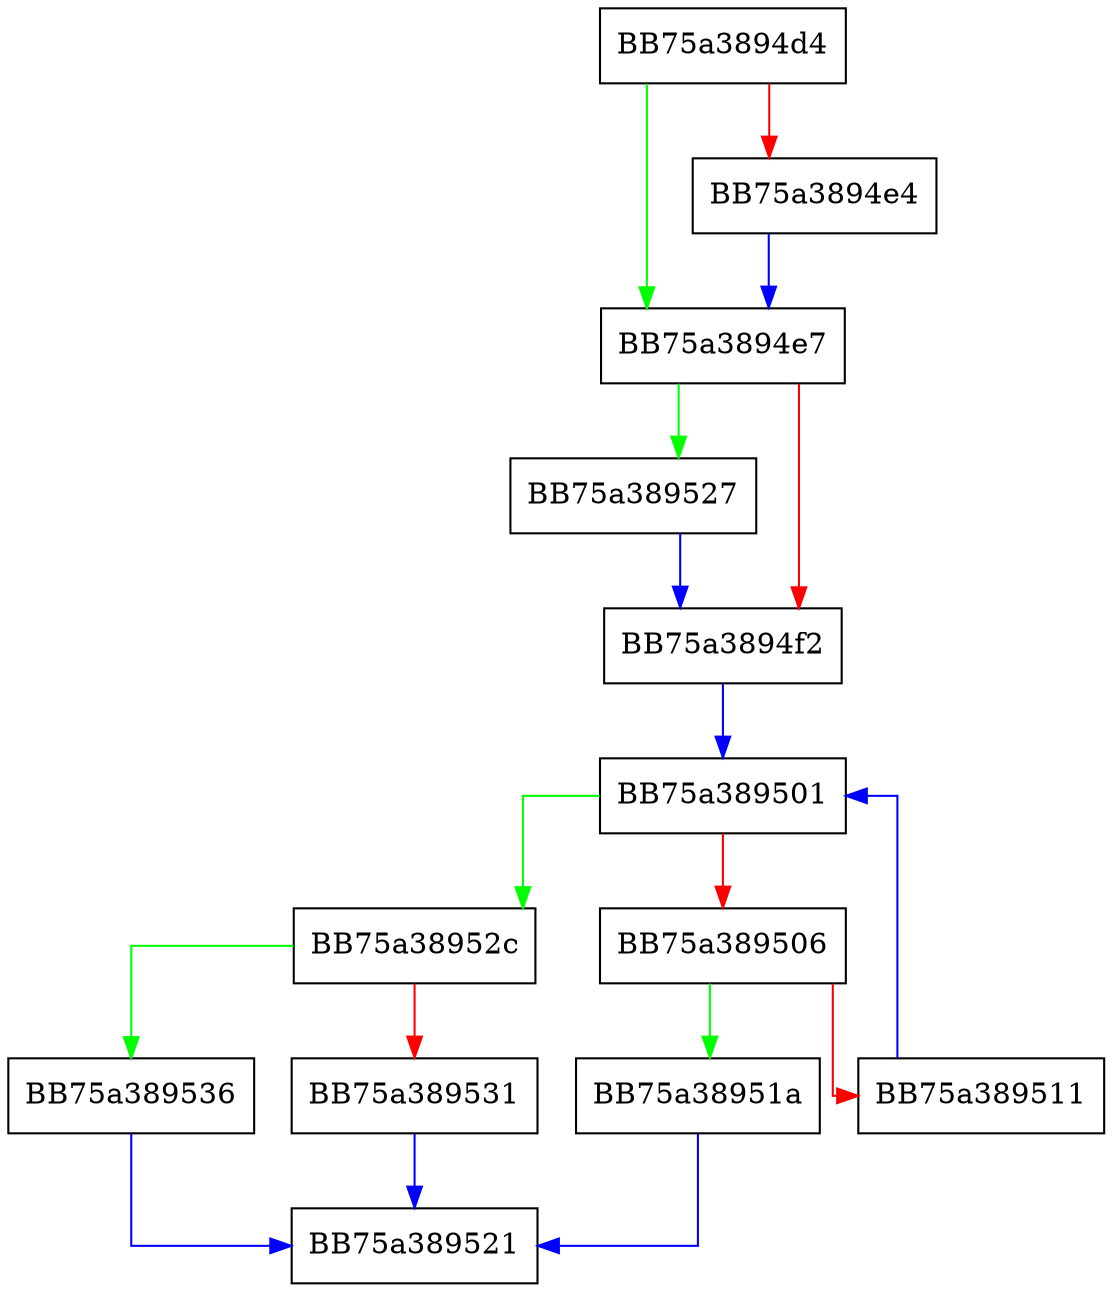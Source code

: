 digraph compare {
  node [shape="box"];
  graph [splines=ortho];
  BB75a3894d4 -> BB75a3894e7 [color="green"];
  BB75a3894d4 -> BB75a3894e4 [color="red"];
  BB75a3894e4 -> BB75a3894e7 [color="blue"];
  BB75a3894e7 -> BB75a389527 [color="green"];
  BB75a3894e7 -> BB75a3894f2 [color="red"];
  BB75a3894f2 -> BB75a389501 [color="blue"];
  BB75a389501 -> BB75a38952c [color="green"];
  BB75a389501 -> BB75a389506 [color="red"];
  BB75a389506 -> BB75a38951a [color="green"];
  BB75a389506 -> BB75a389511 [color="red"];
  BB75a389511 -> BB75a389501 [color="blue"];
  BB75a38951a -> BB75a389521 [color="blue"];
  BB75a389527 -> BB75a3894f2 [color="blue"];
  BB75a38952c -> BB75a389536 [color="green"];
  BB75a38952c -> BB75a389531 [color="red"];
  BB75a389531 -> BB75a389521 [color="blue"];
  BB75a389536 -> BB75a389521 [color="blue"];
}